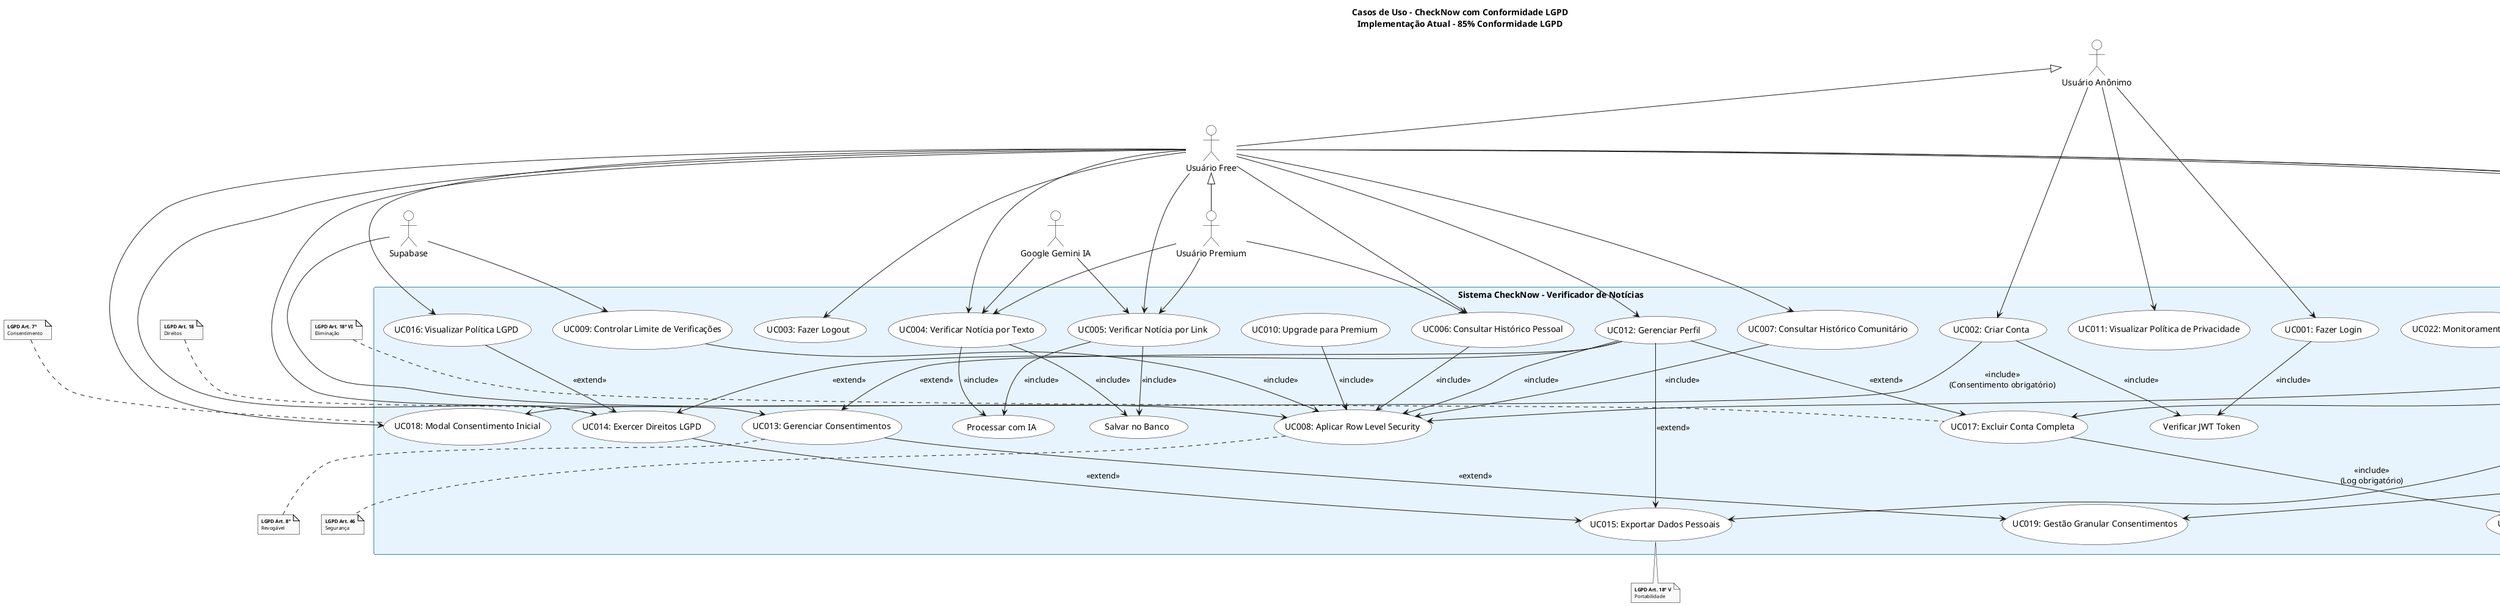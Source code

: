 @startuml CheckNow_Casos_Uso_Real
title Casos de Uso - CheckNow com Conformidade LGPD\nImplementação Atual - 85% Conformidade LGPD

' 1. Definir atores
actor "Usuário Anônimo" as UA
actor "Usuário Free" as UF  
actor "Usuário Premium" as UP
actor "Administrador" as Admin
actor "Google Gemini IA" as IA
actor "Supabase" as DB

' Herança de atores
UA <|-- UF
UF <|-- UP

' 2. Definir casos de uso dentro do sistema
rectangle "Sistema CheckNow - Verificador de Notícias" {
  
  ' Autenticação
  usecase "UC001: Fazer Login" as UC001
  usecase "UC002: Criar Conta" as UC002
  usecase "UC003: Fazer Logout" as UC003
  usecase "Verificar JWT Token" as UC001_INC
  
  ' Verificação de Notícias
  usecase "UC004: Verificar Notícia por Texto" as UC004
  usecase "UC005: Verificar Notícia por Link" as UC005
  usecase "UC006: Consultar Histórico Pessoal" as UC006
  usecase "UC007: Consultar Histórico Comunitário" as UC007
  usecase "Processar com IA" as UC004_INC
  usecase "Salvar no Banco" as UC004_INC2
  
  ' Controle de Acesso
  usecase "UC008: Aplicar Row Level Security" as UC008
  usecase "UC009: Controlar Limite de Verificações" as UC009
  usecase "UC010: Upgrade para Premium" as UC010
  
  ' Privacidade Básica
  usecase "UC011: Visualizar Política de Privacidade" as UC011
  usecase "UC012: Gerenciar Perfil" as UC012
  
  ' LGPD - Conformidade Implementada
  usecase "UC013: Gerenciar Consentimentos" as UC013
  usecase "UC014: Exercer Direitos LGPD" as UC014
  usecase "UC015: Exportar Dados Pessoais" as UC015
  usecase "UC016: Visualizar Política LGPD" as UC016
  usecase "UC017: Excluir Conta Completa" as UC017
  usecase "UC018: Modal Consentimento Inicial" as UC018
  usecase "UC019: Gestão Granular Consentimentos" as UC019
  
  ' Funcionalidades Futuras
  usecase "UC020: Registrar Logs de Auditoria" as UC020
  usecase "UC021: Detectar Incidentes" as UC021
  usecase "UC022: Monitoramento Segurança" as UC022
}

' 3. Relações diretas dos atores
UA --> UC001
UA --> UC002
UA --> UC011

UF --> UC004
UF --> UC005
UF --> UC006
UF --> UC007
UF --> UC012
UF --> UC013
UF --> UC014
UF --> UC015
UF --> UC016
UF --> UC017
UF --> UC018
UF --> UC019
UF --> UC003

UP --> UC004
UP --> UC005
UP --> UC006

Admin --> UC008
Admin --> UC020
Admin --> UC021
Admin --> UC022

IA --> UC004
IA --> UC005
DB --> UC008
DB --> UC009

' 4. Relações de INCLUDE (Obrigatórias)
UC001 --> UC001_INC : <<include>>
UC002 --> UC001_INC : <<include>>
UC002 --> UC018 : <<include>>\n(Consentimento obrigatório)
UC004 --> UC004_INC : <<include>>
UC004 --> UC004_INC2 : <<include>>
UC005 --> UC004_INC : <<include>>
UC005 --> UC004_INC2 : <<include>>
UC006 --> UC008 : <<include>>
UC007 --> UC008 : <<include>>
UC009 --> UC008 : <<include>>
UC010 --> UC008 : <<include>>
UC012 --> UC008 : <<include>>
UC017 --> UC020 : <<include>>\n(Log obrigatório)

' 5. Relações de EXTEND (LGPD - Opcionais)
UC012 --> UC013 : <<extend>>
UC012 --> UC014 : <<extend>>
UC012 --> UC015 : <<extend>>
UC012 --> UC017 : <<extend>>
UC013 --> UC019 : <<extend>>
UC014 --> UC015 : <<extend>>
UC016 --> UC014 : <<extend>>

' 6. NOTAS LEGAIS DISTRIBUÍDAS
note top of UC018 : **LGPD Art. 7º**\nConsentimento

note bottom of UC013 : **LGPD Art. 8º**\nRevogável

note top of UC014 : **LGPD Art. 18**\nDireitos

note bottom of UC015 : **LGPD Art. 18º V**\nPortabilidade

note top of UC017 : **LGPD Art. 18º VI**\nEliminação

note bottom of UC008 : **LGPD Art. 46**\nSegurança

' 7. Estilo visual
skinparam note {
  BackgroundColor #F9F9F9
  BorderColor #000000
  FontSize 8
  MaxWidth 80
}

skinparam usecase {
  BackgroundColor #FFFFFF
  BorderColor #000000
}

skinparam actor {
  BackgroundColor #FFFFFF
  BorderColor #000000
}

skinparam rectangle {
  BackgroundColor #E8F4FD
  BorderColor #2E86AB
  FontStyle bold
}

@enduml

